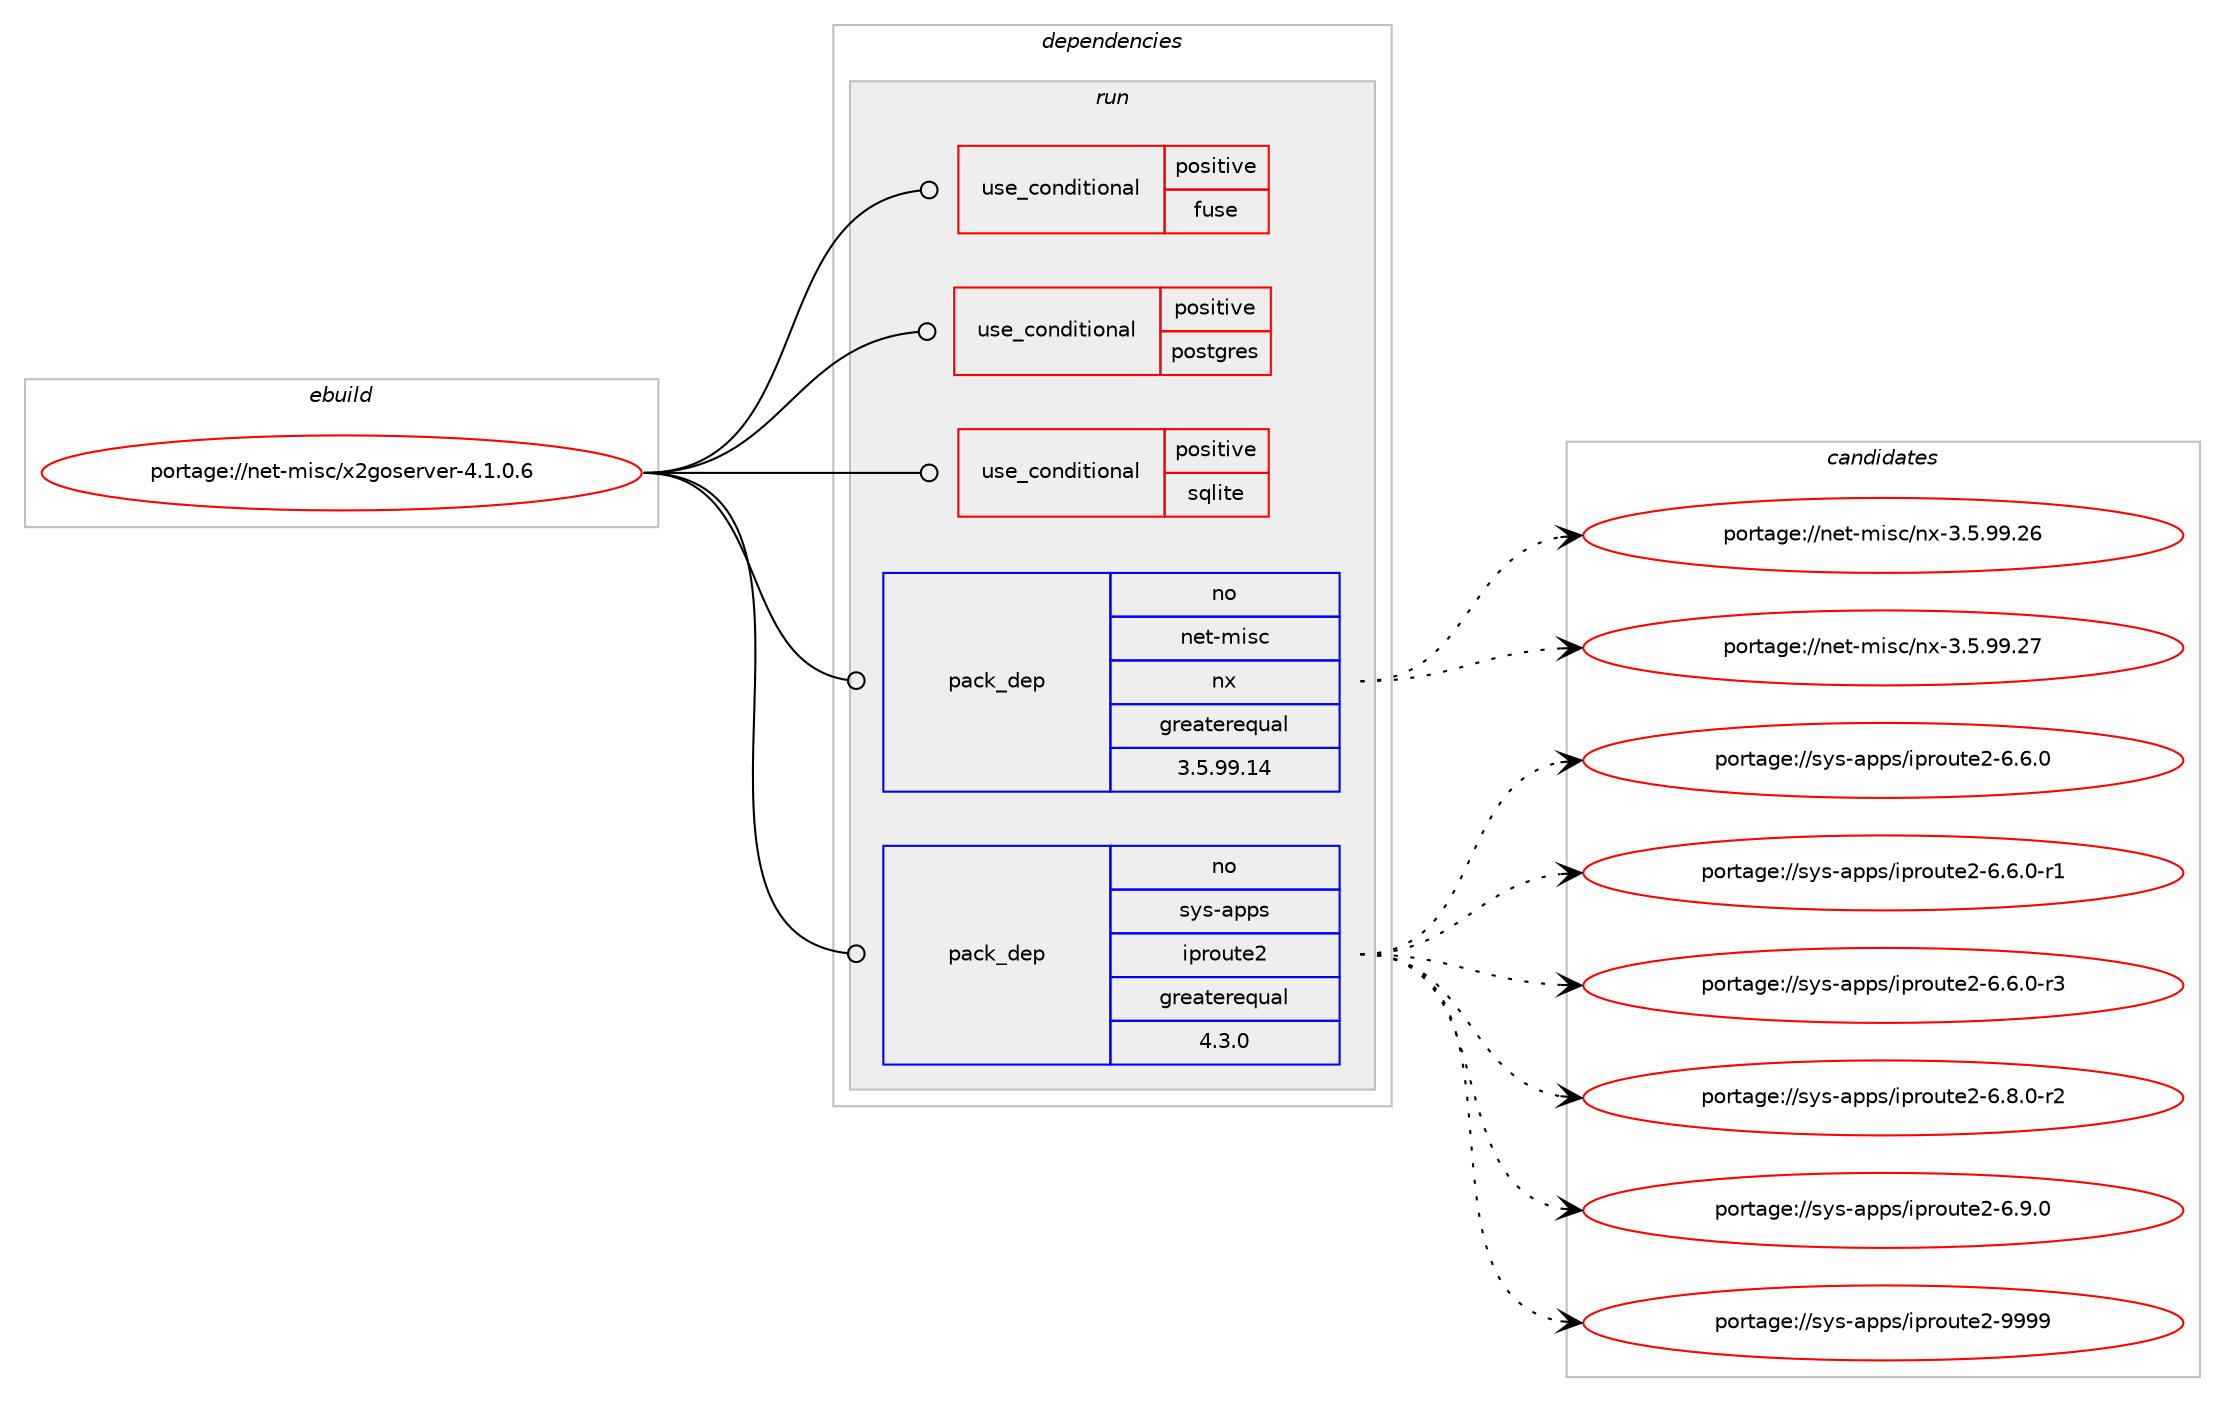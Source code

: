 digraph prolog {

# *************
# Graph options
# *************

newrank=true;
concentrate=true;
compound=true;
graph [rankdir=LR,fontname=Helvetica,fontsize=10,ranksep=1.5];#, ranksep=2.5, nodesep=0.2];
edge  [arrowhead=vee];
node  [fontname=Helvetica,fontsize=10];

# **********
# The ebuild
# **********

subgraph cluster_leftcol {
color=gray;
rank=same;
label=<<i>ebuild</i>>;
id [label="portage://net-misc/x2goserver-4.1.0.6", color=red, width=4, href="../net-misc/x2goserver-4.1.0.6.svg"];
}

# ****************
# The dependencies
# ****************

subgraph cluster_midcol {
color=gray;
label=<<i>dependencies</i>>;
subgraph cluster_compile {
fillcolor="#eeeeee";
style=filled;
label=<<i>compile</i>>;
# *** BEGIN UNKNOWN DEPENDENCY TYPE (TODO) ***
# id -> package_dependency(portage://net-misc/x2goserver-4.1.0.6,install,no,virtual,perl-ExtUtils-MakeMaker,none,[,,],[],[])
# *** END UNKNOWN DEPENDENCY TYPE (TODO) ***

}
subgraph cluster_compileandrun {
fillcolor="#eeeeee";
style=filled;
label=<<i>compile and run</i>>;
}
subgraph cluster_run {
fillcolor="#eeeeee";
style=filled;
label=<<i>run</i>>;
subgraph cond97097 {
dependency191544 [label=<<TABLE BORDER="0" CELLBORDER="1" CELLSPACING="0" CELLPADDING="4"><TR><TD ROWSPAN="3" CELLPADDING="10">use_conditional</TD></TR><TR><TD>positive</TD></TR><TR><TD>fuse</TD></TR></TABLE>>, shape=none, color=red];
# *** BEGIN UNKNOWN DEPENDENCY TYPE (TODO) ***
# dependency191544 -> package_dependency(portage://net-misc/x2goserver-4.1.0.6,run,no,net-fs,sshfs,none,[,,],[],[])
# *** END UNKNOWN DEPENDENCY TYPE (TODO) ***

}
id:e -> dependency191544:w [weight=20,style="solid",arrowhead="odot"];
subgraph cond97098 {
dependency191545 [label=<<TABLE BORDER="0" CELLBORDER="1" CELLSPACING="0" CELLPADDING="4"><TR><TD ROWSPAN="3" CELLPADDING="10">use_conditional</TD></TR><TR><TD>positive</TD></TR><TR><TD>postgres</TD></TR></TABLE>>, shape=none, color=red];
# *** BEGIN UNKNOWN DEPENDENCY TYPE (TODO) ***
# dependency191545 -> package_dependency(portage://net-misc/x2goserver-4.1.0.6,run,no,dev-perl,DBD-Pg,none,[,,],[],[])
# *** END UNKNOWN DEPENDENCY TYPE (TODO) ***

}
id:e -> dependency191545:w [weight=20,style="solid",arrowhead="odot"];
subgraph cond97099 {
dependency191546 [label=<<TABLE BORDER="0" CELLBORDER="1" CELLSPACING="0" CELLPADDING="4"><TR><TD ROWSPAN="3" CELLPADDING="10">use_conditional</TD></TR><TR><TD>positive</TD></TR><TR><TD>sqlite</TD></TR></TABLE>>, shape=none, color=red];
# *** BEGIN UNKNOWN DEPENDENCY TYPE (TODO) ***
# dependency191546 -> package_dependency(portage://net-misc/x2goserver-4.1.0.6,run,no,dev-perl,DBD-SQLite,none,[,,],[],[])
# *** END UNKNOWN DEPENDENCY TYPE (TODO) ***

}
id:e -> dependency191546:w [weight=20,style="solid",arrowhead="odot"];
# *** BEGIN UNKNOWN DEPENDENCY TYPE (TODO) ***
# id -> package_dependency(portage://net-misc/x2goserver-4.1.0.6,run,no,acct-user,x2goprint,none,[,,],[],[])
# *** END UNKNOWN DEPENDENCY TYPE (TODO) ***

# *** BEGIN UNKNOWN DEPENDENCY TYPE (TODO) ***
# id -> package_dependency(portage://net-misc/x2goserver-4.1.0.6,run,no,acct-user,x2gouser,none,[,,],[],[])
# *** END UNKNOWN DEPENDENCY TYPE (TODO) ***

# *** BEGIN UNKNOWN DEPENDENCY TYPE (TODO) ***
# id -> package_dependency(portage://net-misc/x2goserver-4.1.0.6,run,no,dev-lang,perl,none,[,,],any_same_slot,[])
# *** END UNKNOWN DEPENDENCY TYPE (TODO) ***

# *** BEGIN UNKNOWN DEPENDENCY TYPE (TODO) ***
# id -> package_dependency(portage://net-misc/x2goserver-4.1.0.6,run,no,dev-perl,Capture-Tiny,none,[,,],[],[])
# *** END UNKNOWN DEPENDENCY TYPE (TODO) ***

# *** BEGIN UNKNOWN DEPENDENCY TYPE (TODO) ***
# id -> package_dependency(portage://net-misc/x2goserver-4.1.0.6,run,no,dev-perl,Config-Simple,none,[,,],[],[])
# *** END UNKNOWN DEPENDENCY TYPE (TODO) ***

# *** BEGIN UNKNOWN DEPENDENCY TYPE (TODO) ***
# id -> package_dependency(portage://net-misc/x2goserver-4.1.0.6,run,no,dev-perl,File-BaseDir,none,[,,],[],[])
# *** END UNKNOWN DEPENDENCY TYPE (TODO) ***

# *** BEGIN UNKNOWN DEPENDENCY TYPE (TODO) ***
# id -> package_dependency(portage://net-misc/x2goserver-4.1.0.6,run,no,dev-perl,File-ReadBackwards,none,[,,],[],[])
# *** END UNKNOWN DEPENDENCY TYPE (TODO) ***

# *** BEGIN UNKNOWN DEPENDENCY TYPE (TODO) ***
# id -> package_dependency(portage://net-misc/x2goserver-4.1.0.6,run,no,dev-perl,File-Which,none,[,,],[],[])
# *** END UNKNOWN DEPENDENCY TYPE (TODO) ***

# *** BEGIN UNKNOWN DEPENDENCY TYPE (TODO) ***
# id -> package_dependency(portage://net-misc/x2goserver-4.1.0.6,run,no,dev-perl,Switch,none,[,,],[],[])
# *** END UNKNOWN DEPENDENCY TYPE (TODO) ***

# *** BEGIN UNKNOWN DEPENDENCY TYPE (TODO) ***
# id -> package_dependency(portage://net-misc/x2goserver-4.1.0.6,run,no,dev-perl,Try-Tiny,none,[,,],[],[])
# *** END UNKNOWN DEPENDENCY TYPE (TODO) ***

# *** BEGIN UNKNOWN DEPENDENCY TYPE (TODO) ***
# id -> package_dependency(portage://net-misc/x2goserver-4.1.0.6,run,no,media-fonts,font-cursor-misc,none,[,,],[],[])
# *** END UNKNOWN DEPENDENCY TYPE (TODO) ***

# *** BEGIN UNKNOWN DEPENDENCY TYPE (TODO) ***
# id -> package_dependency(portage://net-misc/x2goserver-4.1.0.6,run,no,media-fonts,font-misc-misc,none,[,,],[],[use(enable(nls),none)])
# *** END UNKNOWN DEPENDENCY TYPE (TODO) ***

subgraph pack91782 {
dependency191547 [label=<<TABLE BORDER="0" CELLBORDER="1" CELLSPACING="0" CELLPADDING="4" WIDTH="220"><TR><TD ROWSPAN="6" CELLPADDING="30">pack_dep</TD></TR><TR><TD WIDTH="110">no</TD></TR><TR><TD>net-misc</TD></TR><TR><TD>nx</TD></TR><TR><TD>greaterequal</TD></TR><TR><TD>3.5.99.14</TD></TR></TABLE>>, shape=none, color=blue];
}
id:e -> dependency191547:w [weight=20,style="solid",arrowhead="odot"];
subgraph pack91783 {
dependency191548 [label=<<TABLE BORDER="0" CELLBORDER="1" CELLSPACING="0" CELLPADDING="4" WIDTH="220"><TR><TD ROWSPAN="6" CELLPADDING="30">pack_dep</TD></TR><TR><TD WIDTH="110">no</TD></TR><TR><TD>sys-apps</TD></TR><TR><TD>iproute2</TD></TR><TR><TD>greaterequal</TD></TR><TR><TD>4.3.0</TD></TR></TABLE>>, shape=none, color=blue];
}
id:e -> dependency191548:w [weight=20,style="solid",arrowhead="odot"];
# *** BEGIN UNKNOWN DEPENDENCY TYPE (TODO) ***
# id -> package_dependency(portage://net-misc/x2goserver-4.1.0.6,run,no,virtual,openssh,none,[,,],[],[])
# *** END UNKNOWN DEPENDENCY TYPE (TODO) ***

# *** BEGIN UNKNOWN DEPENDENCY TYPE (TODO) ***
# id -> package_dependency(portage://net-misc/x2goserver-4.1.0.6,run,no,virtual,tmpfiles,none,[,,],[],[])
# *** END UNKNOWN DEPENDENCY TYPE (TODO) ***

# *** BEGIN UNKNOWN DEPENDENCY TYPE (TODO) ***
# id -> package_dependency(portage://net-misc/x2goserver-4.1.0.6,run,no,x11-apps,xauth,none,[,,],[],[])
# *** END UNKNOWN DEPENDENCY TYPE (TODO) ***

# *** BEGIN UNKNOWN DEPENDENCY TYPE (TODO) ***
# id -> package_dependency(portage://net-misc/x2goserver-4.1.0.6,run,no,x11-apps,xhost,none,[,,],[],[])
# *** END UNKNOWN DEPENDENCY TYPE (TODO) ***

# *** BEGIN UNKNOWN DEPENDENCY TYPE (TODO) ***
# id -> package_dependency(portage://net-misc/x2goserver-4.1.0.6,run,no,x11-apps,xwininfo,none,[,,],[],[])
# *** END UNKNOWN DEPENDENCY TYPE (TODO) ***

}
}

# **************
# The candidates
# **************

subgraph cluster_choices {
rank=same;
color=gray;
label=<<i>candidates</i>>;

subgraph choice91782 {
color=black;
nodesep=1;
choice11010111645109105115994711012045514653465757465054 [label="portage://net-misc/nx-3.5.99.26", color=red, width=4,href="../net-misc/nx-3.5.99.26.svg"];
choice11010111645109105115994711012045514653465757465055 [label="portage://net-misc/nx-3.5.99.27", color=red, width=4,href="../net-misc/nx-3.5.99.27.svg"];
dependency191547:e -> choice11010111645109105115994711012045514653465757465054:w [style=dotted,weight="100"];
dependency191547:e -> choice11010111645109105115994711012045514653465757465055:w [style=dotted,weight="100"];
}
subgraph choice91783 {
color=black;
nodesep=1;
choice11512111545971121121154710511211411111711610150455446544648 [label="portage://sys-apps/iproute2-6.6.0", color=red, width=4,href="../sys-apps/iproute2-6.6.0.svg"];
choice115121115459711211211547105112114111117116101504554465446484511449 [label="portage://sys-apps/iproute2-6.6.0-r1", color=red, width=4,href="../sys-apps/iproute2-6.6.0-r1.svg"];
choice115121115459711211211547105112114111117116101504554465446484511451 [label="portage://sys-apps/iproute2-6.6.0-r3", color=red, width=4,href="../sys-apps/iproute2-6.6.0-r3.svg"];
choice115121115459711211211547105112114111117116101504554465646484511450 [label="portage://sys-apps/iproute2-6.8.0-r2", color=red, width=4,href="../sys-apps/iproute2-6.8.0-r2.svg"];
choice11512111545971121121154710511211411111711610150455446574648 [label="portage://sys-apps/iproute2-6.9.0", color=red, width=4,href="../sys-apps/iproute2-6.9.0.svg"];
choice115121115459711211211547105112114111117116101504557575757 [label="portage://sys-apps/iproute2-9999", color=red, width=4,href="../sys-apps/iproute2-9999.svg"];
dependency191548:e -> choice11512111545971121121154710511211411111711610150455446544648:w [style=dotted,weight="100"];
dependency191548:e -> choice115121115459711211211547105112114111117116101504554465446484511449:w [style=dotted,weight="100"];
dependency191548:e -> choice115121115459711211211547105112114111117116101504554465446484511451:w [style=dotted,weight="100"];
dependency191548:e -> choice115121115459711211211547105112114111117116101504554465646484511450:w [style=dotted,weight="100"];
dependency191548:e -> choice11512111545971121121154710511211411111711610150455446574648:w [style=dotted,weight="100"];
dependency191548:e -> choice115121115459711211211547105112114111117116101504557575757:w [style=dotted,weight="100"];
}
}

}
